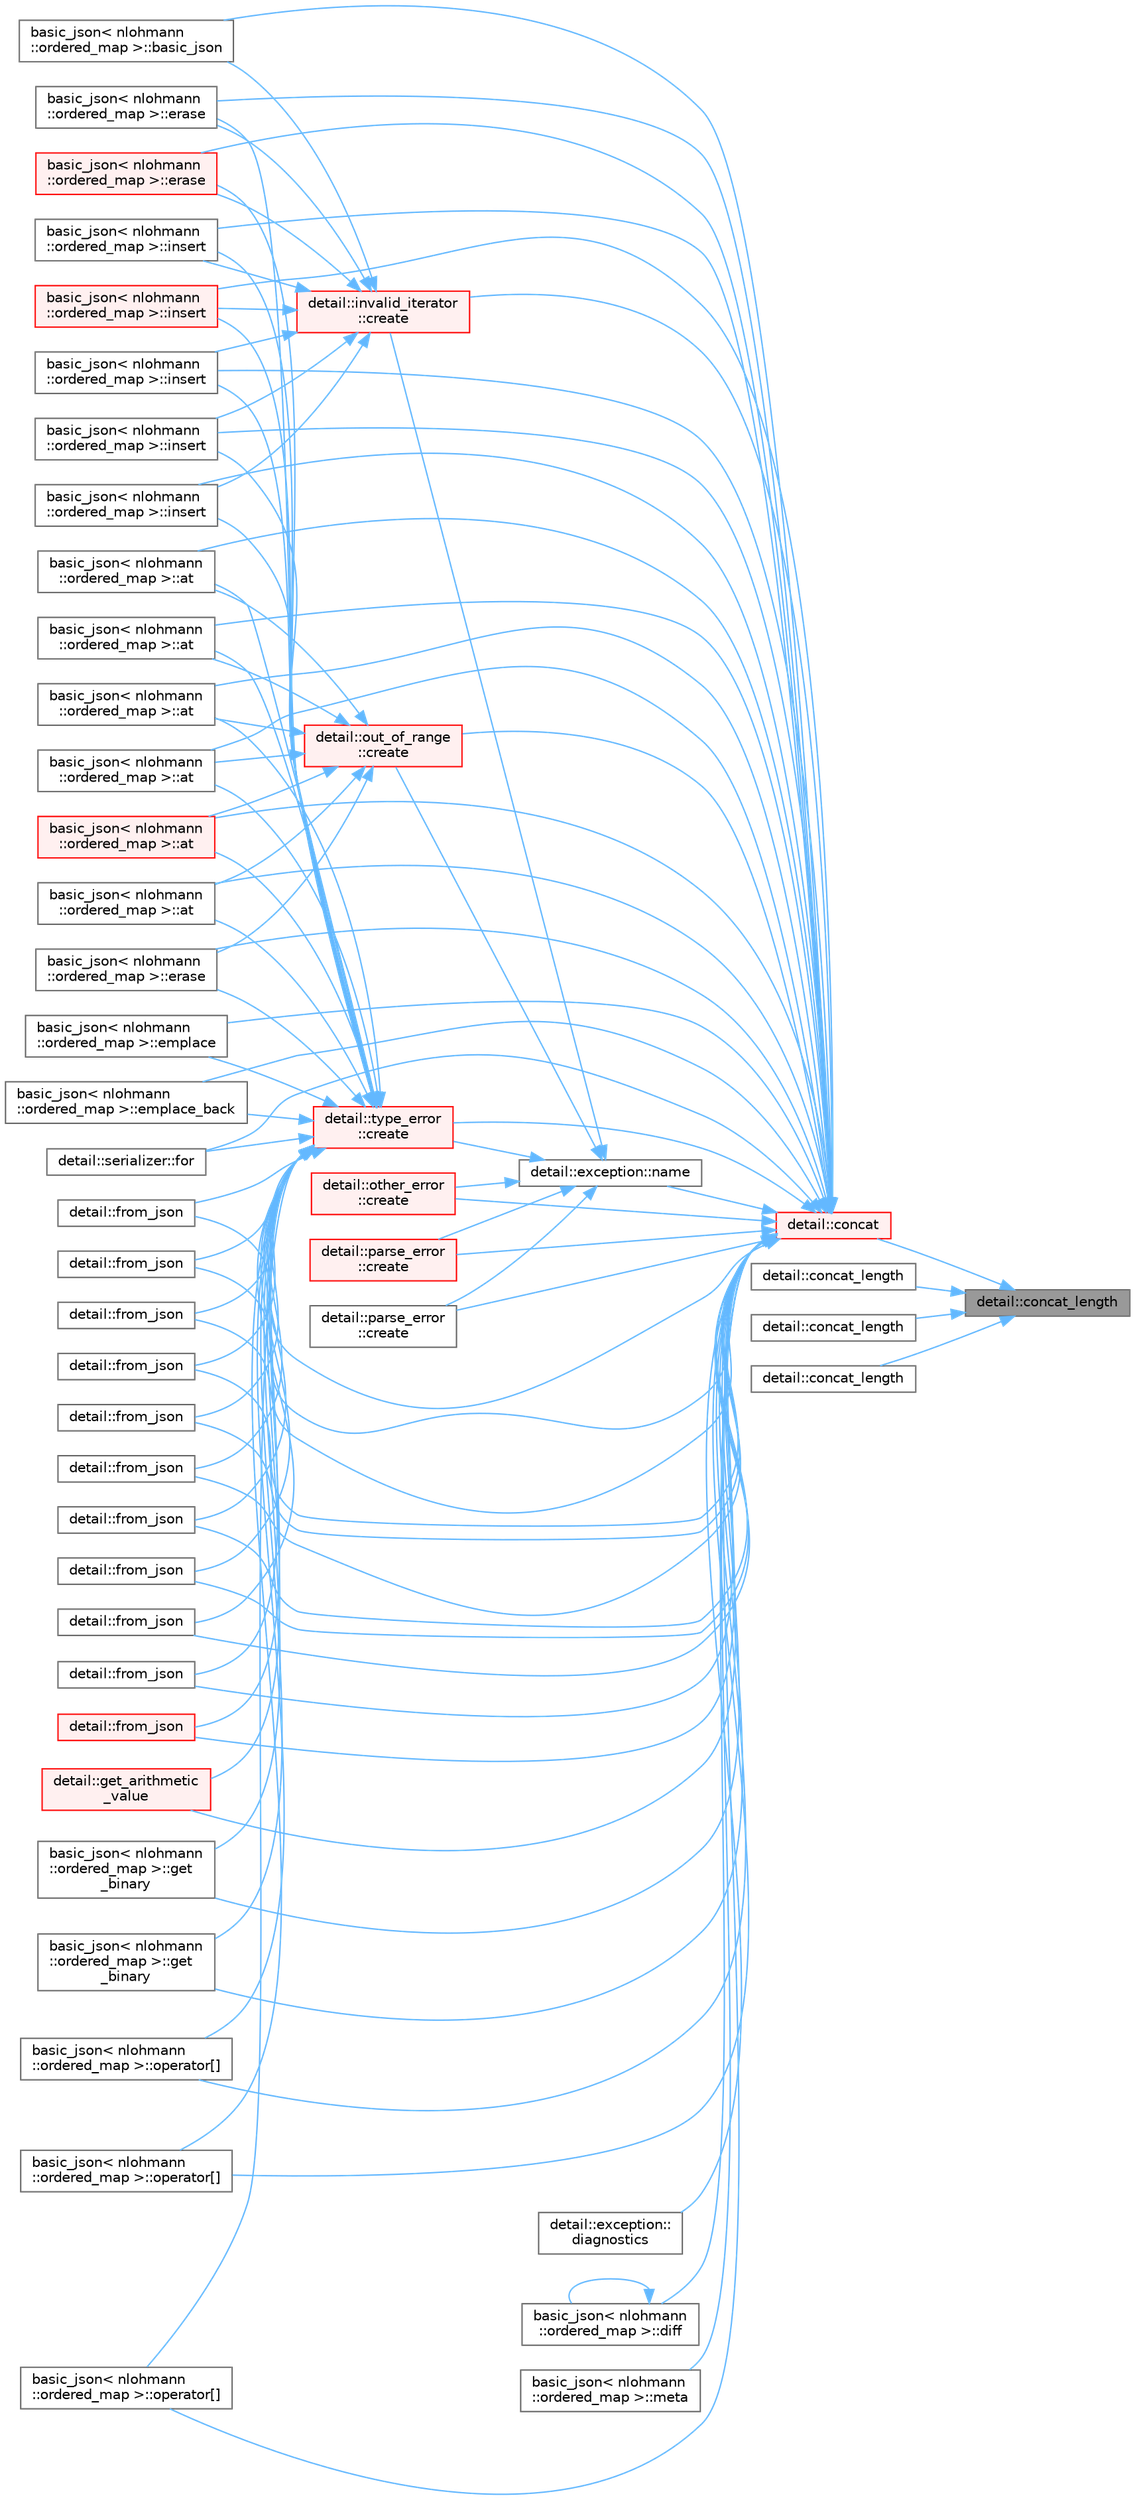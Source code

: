 digraph "detail::concat_length"
{
 // LATEX_PDF_SIZE
  bgcolor="transparent";
  edge [fontname=Helvetica,fontsize=10,labelfontname=Helvetica,labelfontsize=10];
  node [fontname=Helvetica,fontsize=10,shape=box,height=0.2,width=0.4];
  rankdir="RL";
  Node1 [id="Node000001",label="detail::concat_length",height=0.2,width=0.4,color="gray40", fillcolor="grey60", style="filled", fontcolor="black",tooltip=" "];
  Node1 -> Node2 [id="edge1_Node000001_Node000002",dir="back",color="steelblue1",style="solid",tooltip=" "];
  Node2 [id="Node000002",label="detail::concat",height=0.2,width=0.4,color="red", fillcolor="#FFF0F0", style="filled",URL="$namespacedetail.html#a266fb3d4bf633ad6c506434cc91164da",tooltip=" "];
  Node2 -> Node3 [id="edge2_Node000002_Node000003",dir="back",color="steelblue1",style="solid",tooltip=" "];
  Node3 [id="Node000003",label="basic_json\< nlohmann\l::ordered_map \>::at",height=0.2,width=0.4,color="grey40", fillcolor="white", style="filled",URL="$classbasic__json.html#accafaaf23f60bb245ddb1fa0972b33a3",tooltip=" "];
  Node2 -> Node4 [id="edge3_Node000002_Node000004",dir="back",color="steelblue1",style="solid",tooltip=" "];
  Node4 [id="Node000004",label="basic_json\< nlohmann\l::ordered_map \>::at",height=0.2,width=0.4,color="grey40", fillcolor="white", style="filled",URL="$classbasic__json.html#aba9a21714e81e98fc5786a2339ea1665",tooltip=" "];
  Node2 -> Node5 [id="edge4_Node000002_Node000005",dir="back",color="steelblue1",style="solid",tooltip=" "];
  Node5 [id="Node000005",label="basic_json\< nlohmann\l::ordered_map \>::at",height=0.2,width=0.4,color="grey40", fillcolor="white", style="filled",URL="$classbasic__json.html#a4cd9ba2f2164d9cee83b07f76d40843f",tooltip=" "];
  Node2 -> Node6 [id="edge5_Node000002_Node000006",dir="back",color="steelblue1",style="solid",tooltip=" "];
  Node6 [id="Node000006",label="basic_json\< nlohmann\l::ordered_map \>::at",height=0.2,width=0.4,color="grey40", fillcolor="white", style="filled",URL="$classbasic__json.html#a7ae6267ca4bd85e25f61dc5ba30204da",tooltip=" "];
  Node2 -> Node7 [id="edge6_Node000002_Node000007",dir="back",color="steelblue1",style="solid",tooltip=" "];
  Node7 [id="Node000007",label="basic_json\< nlohmann\l::ordered_map \>::at",height=0.2,width=0.4,color="red", fillcolor="#FFF0F0", style="filled",URL="$classbasic__json.html#a899e4623fe377af5c9ad14c40c64280c",tooltip=" "];
  Node2 -> Node10 [id="edge7_Node000002_Node000010",dir="back",color="steelblue1",style="solid",tooltip=" "];
  Node10 [id="Node000010",label="basic_json\< nlohmann\l::ordered_map \>::at",height=0.2,width=0.4,color="grey40", fillcolor="white", style="filled",URL="$classbasic__json.html#af076d8a80f4263cf821da2033d5773b6",tooltip=" "];
  Node2 -> Node11 [id="edge8_Node000002_Node000011",dir="back",color="steelblue1",style="solid",tooltip=" "];
  Node11 [id="Node000011",label="basic_json\< nlohmann\l::ordered_map \>::basic_json",height=0.2,width=0.4,color="grey40", fillcolor="white", style="filled",URL="$classbasic__json.html#af97b4fcd01509076c8a7b32ec1a10aec",tooltip=" "];
  Node2 -> Node12 [id="edge9_Node000002_Node000012",dir="back",color="steelblue1",style="solid",tooltip=" "];
  Node12 [id="Node000012",label="detail::invalid_iterator\l::create",height=0.2,width=0.4,color="red", fillcolor="#FFF0F0", style="filled",URL="$classdetail_1_1invalid__iterator.html#a35d0b713b151188622791891314949f9",tooltip=" "];
  Node12 -> Node11 [id="edge10_Node000012_Node000011",dir="back",color="steelblue1",style="solid",tooltip=" "];
  Node12 -> Node13 [id="edge11_Node000012_Node000013",dir="back",color="steelblue1",style="solid",tooltip=" "];
  Node13 [id="Node000013",label="basic_json\< nlohmann\l::ordered_map \>::erase",height=0.2,width=0.4,color="grey40", fillcolor="white", style="filled",URL="$classbasic__json.html#a437b81c6e968a4192a22bc0de6c4df80",tooltip=" "];
  Node12 -> Node14 [id="edge12_Node000012_Node000014",dir="back",color="steelblue1",style="solid",tooltip=" "];
  Node14 [id="Node000014",label="basic_json\< nlohmann\l::ordered_map \>::erase",height=0.2,width=0.4,color="red", fillcolor="#FFF0F0", style="filled",URL="$classbasic__json.html#a7d0fef086b1b72372113db6ce7446189",tooltip=" "];
  Node12 -> Node16 [id="edge13_Node000012_Node000016",dir="back",color="steelblue1",style="solid",tooltip=" "];
  Node16 [id="Node000016",label="basic_json\< nlohmann\l::ordered_map \>::insert",height=0.2,width=0.4,color="grey40", fillcolor="white", style="filled",URL="$classbasic__json.html#aaf55c485c75ddd7bd5f9791e59d3aec7",tooltip=" "];
  Node12 -> Node17 [id="edge14_Node000012_Node000017",dir="back",color="steelblue1",style="solid",tooltip=" "];
  Node17 [id="Node000017",label="basic_json\< nlohmann\l::ordered_map \>::insert",height=0.2,width=0.4,color="red", fillcolor="#FFF0F0", style="filled",URL="$classbasic__json.html#a7f3817060c2bec896a99cb2c236b9c27",tooltip=" "];
  Node12 -> Node19 [id="edge15_Node000012_Node000019",dir="back",color="steelblue1",style="solid",tooltip=" "];
  Node19 [id="Node000019",label="basic_json\< nlohmann\l::ordered_map \>::insert",height=0.2,width=0.4,color="grey40", fillcolor="white", style="filled",URL="$classbasic__json.html#a68e1707248a00a2608a304da5ae5c911",tooltip=" "];
  Node12 -> Node20 [id="edge16_Node000012_Node000020",dir="back",color="steelblue1",style="solid",tooltip=" "];
  Node20 [id="Node000020",label="basic_json\< nlohmann\l::ordered_map \>::insert",height=0.2,width=0.4,color="grey40", fillcolor="white", style="filled",URL="$classbasic__json.html#abdfee6a3db80431a24c68bfaf038c47d",tooltip=" "];
  Node12 -> Node21 [id="edge17_Node000012_Node000021",dir="back",color="steelblue1",style="solid",tooltip=" "];
  Node21 [id="Node000021",label="basic_json\< nlohmann\l::ordered_map \>::insert",height=0.2,width=0.4,color="grey40", fillcolor="white", style="filled",URL="$classbasic__json.html#a47b623200562da188886a385c716d101",tooltip=" "];
  Node2 -> Node31 [id="edge18_Node000002_Node000031",dir="back",color="steelblue1",style="solid",tooltip=" "];
  Node31 [id="Node000031",label="detail::other_error\l::create",height=0.2,width=0.4,color="red", fillcolor="#FFF0F0", style="filled",URL="$classdetail_1_1other__error.html#a687565ec69bfdf7a15f9a672038b0f0f",tooltip=" "];
  Node2 -> Node33 [id="edge19_Node000002_Node000033",dir="back",color="steelblue1",style="solid",tooltip=" "];
  Node33 [id="Node000033",label="detail::out_of_range\l::create",height=0.2,width=0.4,color="red", fillcolor="#FFF0F0", style="filled",URL="$classdetail_1_1out__of__range.html#a79ea0d3ec02a853629dc827e045ecff5",tooltip=" "];
  Node33 -> Node3 [id="edge20_Node000033_Node000003",dir="back",color="steelblue1",style="solid",tooltip=" "];
  Node33 -> Node4 [id="edge21_Node000033_Node000004",dir="back",color="steelblue1",style="solid",tooltip=" "];
  Node33 -> Node5 [id="edge22_Node000033_Node000005",dir="back",color="steelblue1",style="solid",tooltip=" "];
  Node33 -> Node6 [id="edge23_Node000033_Node000006",dir="back",color="steelblue1",style="solid",tooltip=" "];
  Node33 -> Node7 [id="edge24_Node000033_Node000007",dir="back",color="steelblue1",style="solid",tooltip=" "];
  Node33 -> Node10 [id="edge25_Node000033_Node000010",dir="back",color="steelblue1",style="solid",tooltip=" "];
  Node33 -> Node35 [id="edge26_Node000033_Node000035",dir="back",color="steelblue1",style="solid",tooltip=" "];
  Node35 [id="Node000035",label="basic_json\< nlohmann\l::ordered_map \>::erase",height=0.2,width=0.4,color="grey40", fillcolor="white", style="filled",URL="$classbasic__json.html#ac2c58b5f34c2ff56e27630214f5a9df4",tooltip=" "];
  Node2 -> Node42 [id="edge27_Node000002_Node000042",dir="back",color="steelblue1",style="solid",tooltip=" "];
  Node42 [id="Node000042",label="detail::parse_error\l::create",height=0.2,width=0.4,color="red", fillcolor="#FFF0F0", style="filled",URL="$classdetail_1_1parse__error.html#a07046ea9f33d28f120af188ed674d6df",tooltip="create a parse error exception"];
  Node2 -> Node50 [id="edge28_Node000002_Node000050",dir="back",color="steelblue1",style="solid",tooltip=" "];
  Node50 [id="Node000050",label="detail::parse_error\l::create",height=0.2,width=0.4,color="grey40", fillcolor="white", style="filled",URL="$classdetail_1_1parse__error.html#a55b7ac869c65efd530fbf3dee18c5e9c",tooltip=" "];
  Node2 -> Node51 [id="edge29_Node000002_Node000051",dir="back",color="steelblue1",style="solid",tooltip=" "];
  Node51 [id="Node000051",label="detail::type_error\l::create",height=0.2,width=0.4,color="red", fillcolor="#FFF0F0", style="filled",URL="$classdetail_1_1type__error.html#a2d25372628cf1e09ec67718f4bc42762",tooltip=" "];
  Node51 -> Node3 [id="edge30_Node000051_Node000003",dir="back",color="steelblue1",style="solid",tooltip=" "];
  Node51 -> Node4 [id="edge31_Node000051_Node000004",dir="back",color="steelblue1",style="solid",tooltip=" "];
  Node51 -> Node5 [id="edge32_Node000051_Node000005",dir="back",color="steelblue1",style="solid",tooltip=" "];
  Node51 -> Node6 [id="edge33_Node000051_Node000006",dir="back",color="steelblue1",style="solid",tooltip=" "];
  Node51 -> Node7 [id="edge34_Node000051_Node000007",dir="back",color="steelblue1",style="solid",tooltip=" "];
  Node51 -> Node10 [id="edge35_Node000051_Node000010",dir="back",color="steelblue1",style="solid",tooltip=" "];
  Node51 -> Node53 [id="edge36_Node000051_Node000053",dir="back",color="steelblue1",style="solid",tooltip=" "];
  Node53 [id="Node000053",label="basic_json\< nlohmann\l::ordered_map \>::emplace",height=0.2,width=0.4,color="grey40", fillcolor="white", style="filled",URL="$classbasic__json.html#af298488e59ff260d2ca950070cf19196",tooltip=" "];
  Node51 -> Node54 [id="edge37_Node000051_Node000054",dir="back",color="steelblue1",style="solid",tooltip=" "];
  Node54 [id="Node000054",label="basic_json\< nlohmann\l::ordered_map \>::emplace_back",height=0.2,width=0.4,color="grey40", fillcolor="white", style="filled",URL="$classbasic__json.html#ac5f0a15957842b188826aea98a9cfd3d",tooltip=" "];
  Node51 -> Node35 [id="edge38_Node000051_Node000035",dir="back",color="steelblue1",style="solid",tooltip=" "];
  Node51 -> Node13 [id="edge39_Node000051_Node000013",dir="back",color="steelblue1",style="solid",tooltip=" "];
  Node51 -> Node14 [id="edge40_Node000051_Node000014",dir="back",color="steelblue1",style="solid",tooltip=" "];
  Node51 -> Node55 [id="edge41_Node000051_Node000055",dir="back",color="steelblue1",style="solid",tooltip=" "];
  Node55 [id="Node000055",label="detail::serializer::for",height=0.2,width=0.4,color="grey40", fillcolor="white", style="filled",URL="$classdetail_1_1serializer.html#a491abc2de2affbc9c3490bde110b7f07",tooltip=" "];
  Node51 -> Node56 [id="edge42_Node000051_Node000056",dir="back",color="steelblue1",style="solid",tooltip=" "];
  Node56 [id="Node000056",label="detail::from_json",height=0.2,width=0.4,color="grey40", fillcolor="white", style="filled",URL="$namespacedetail.html#a5679c0faebc99f95ebfd2cb33406cdfc",tooltip=" "];
  Node51 -> Node57 [id="edge43_Node000051_Node000057",dir="back",color="steelblue1",style="solid",tooltip=" "];
  Node57 [id="Node000057",label="detail::from_json",height=0.2,width=0.4,color="grey40", fillcolor="white", style="filled",URL="$namespacedetail.html#a65752fffa784667e7b4ea8bdd0ec6669",tooltip=" "];
  Node51 -> Node58 [id="edge44_Node000051_Node000058",dir="back",color="steelblue1",style="solid",tooltip=" "];
  Node58 [id="Node000058",label="detail::from_json",height=0.2,width=0.4,color="grey40", fillcolor="white", style="filled",URL="$namespacedetail.html#a906affddceb2daa6a462c5c02ce53761",tooltip=" "];
  Node51 -> Node59 [id="edge45_Node000051_Node000059",dir="back",color="steelblue1",style="solid",tooltip=" "];
  Node59 [id="Node000059",label="detail::from_json",height=0.2,width=0.4,color="grey40", fillcolor="white", style="filled",URL="$namespacedetail.html#aa1a92ab7f5de728919535b5714a4eda6",tooltip=" "];
  Node51 -> Node60 [id="edge46_Node000051_Node000060",dir="back",color="steelblue1",style="solid",tooltip=" "];
  Node60 [id="Node000060",label="detail::from_json",height=0.2,width=0.4,color="grey40", fillcolor="white", style="filled",URL="$namespacedetail.html#a6b60b3f3a22e35323af3ecbb1d7e2464",tooltip=" "];
  Node51 -> Node61 [id="edge47_Node000051_Node000061",dir="back",color="steelblue1",style="solid",tooltip=" "];
  Node61 [id="Node000061",label="detail::from_json",height=0.2,width=0.4,color="grey40", fillcolor="white", style="filled",URL="$namespacedetail.html#a1dee67b2f27eb606b7174ff7e7e56c49",tooltip=" "];
  Node51 -> Node62 [id="edge48_Node000051_Node000062",dir="back",color="steelblue1",style="solid",tooltip=" "];
  Node62 [id="Node000062",label="detail::from_json",height=0.2,width=0.4,color="grey40", fillcolor="white", style="filled",URL="$namespacedetail.html#aa0e2a2cdcf751b91b3fd1384add531cd",tooltip=" "];
  Node51 -> Node63 [id="edge49_Node000051_Node000063",dir="back",color="steelblue1",style="solid",tooltip=" "];
  Node63 [id="Node000063",label="detail::from_json",height=0.2,width=0.4,color="grey40", fillcolor="white", style="filled",URL="$namespacedetail.html#a0ad294bce6911925bbb3afaaf5cafb50",tooltip=" "];
  Node51 -> Node64 [id="edge50_Node000051_Node000064",dir="back",color="steelblue1",style="solid",tooltip=" "];
  Node64 [id="Node000064",label="detail::from_json",height=0.2,width=0.4,color="grey40", fillcolor="white", style="filled",URL="$namespacedetail.html#ae1f62aac7ce53a789f545f54e41e8926",tooltip=" "];
  Node51 -> Node65 [id="edge51_Node000051_Node000065",dir="back",color="steelblue1",style="solid",tooltip=" "];
  Node65 [id="Node000065",label="detail::from_json",height=0.2,width=0.4,color="grey40", fillcolor="white", style="filled",URL="$namespacedetail.html#a0b01c920706dca5df2940f1f09728db3",tooltip=" "];
  Node51 -> Node66 [id="edge52_Node000051_Node000066",dir="back",color="steelblue1",style="solid",tooltip=" "];
  Node66 [id="Node000066",label="detail::from_json",height=0.2,width=0.4,color="red", fillcolor="#FFF0F0", style="filled",URL="$namespacedetail.html#ac8fc7fc4703cbd8edd7bb43a94adf92b",tooltip=" "];
  Node51 -> Node68 [id="edge53_Node000051_Node000068",dir="back",color="steelblue1",style="solid",tooltip=" "];
  Node68 [id="Node000068",label="detail::get_arithmetic\l_value",height=0.2,width=0.4,color="red", fillcolor="#FFF0F0", style="filled",URL="$namespacedetail.html#ad10dc6af43ec8e72954eb2ac08c8698b",tooltip=" "];
  Node51 -> Node73 [id="edge54_Node000051_Node000073",dir="back",color="steelblue1",style="solid",tooltip=" "];
  Node73 [id="Node000073",label="basic_json\< nlohmann\l::ordered_map \>::get\l_binary",height=0.2,width=0.4,color="grey40", fillcolor="white", style="filled",URL="$classbasic__json.html#aaa2432a7c01833b02c6330709211ede7",tooltip=" "];
  Node51 -> Node74 [id="edge55_Node000051_Node000074",dir="back",color="steelblue1",style="solid",tooltip=" "];
  Node74 [id="Node000074",label="basic_json\< nlohmann\l::ordered_map \>::get\l_binary",height=0.2,width=0.4,color="grey40", fillcolor="white", style="filled",URL="$classbasic__json.html#a67d6da9fb8325a87d9513f960d88512a",tooltip=" "];
  Node51 -> Node16 [id="edge56_Node000051_Node000016",dir="back",color="steelblue1",style="solid",tooltip=" "];
  Node51 -> Node17 [id="edge57_Node000051_Node000017",dir="back",color="steelblue1",style="solid",tooltip=" "];
  Node51 -> Node19 [id="edge58_Node000051_Node000019",dir="back",color="steelblue1",style="solid",tooltip=" "];
  Node51 -> Node20 [id="edge59_Node000051_Node000020",dir="back",color="steelblue1",style="solid",tooltip=" "];
  Node51 -> Node21 [id="edge60_Node000051_Node000021",dir="back",color="steelblue1",style="solid",tooltip=" "];
  Node51 -> Node75 [id="edge61_Node000051_Node000075",dir="back",color="steelblue1",style="solid",tooltip=" "];
  Node75 [id="Node000075",label="basic_json\< nlohmann\l::ordered_map \>::operator[]",height=0.2,width=0.4,color="grey40", fillcolor="white", style="filled",URL="$classbasic__json.html#a3d3ea17617e94886f3e86ac921095a13",tooltip=" "];
  Node51 -> Node76 [id="edge62_Node000051_Node000076",dir="back",color="steelblue1",style="solid",tooltip=" "];
  Node76 [id="Node000076",label="basic_json\< nlohmann\l::ordered_map \>::operator[]",height=0.2,width=0.4,color="grey40", fillcolor="white", style="filled",URL="$classbasic__json.html#a06fe1a1c7aa8c193c73aa40b17ee5f68",tooltip=" "];
  Node51 -> Node77 [id="edge63_Node000051_Node000077",dir="back",color="steelblue1",style="solid",tooltip=" "];
  Node77 [id="Node000077",label="basic_json\< nlohmann\l::ordered_map \>::operator[]",height=0.2,width=0.4,color="grey40", fillcolor="white", style="filled",URL="$classbasic__json.html#a2e11a3f2a234cd296b515173b6a3b986",tooltip=" "];
  Node2 -> Node105 [id="edge64_Node000002_Node000105",dir="back",color="steelblue1",style="solid",tooltip=" "];
  Node105 [id="Node000105",label="detail::exception::\ldiagnostics",height=0.2,width=0.4,color="grey40", fillcolor="white", style="filled",URL="$classdetail_1_1exception.html#af3739c53fe56a1712754d13dfa561f80",tooltip=" "];
  Node2 -> Node106 [id="edge65_Node000002_Node000106",dir="back",color="steelblue1",style="solid",tooltip=" "];
  Node106 [id="Node000106",label="basic_json\< nlohmann\l::ordered_map \>::diff",height=0.2,width=0.4,color="grey40", fillcolor="white", style="filled",URL="$classbasic__json.html#a699ef418df577e75f28dfce6b04d6c2f",tooltip=" "];
  Node106 -> Node106 [id="edge66_Node000106_Node000106",dir="back",color="steelblue1",style="solid",tooltip=" "];
  Node2 -> Node53 [id="edge67_Node000002_Node000053",dir="back",color="steelblue1",style="solid",tooltip=" "];
  Node2 -> Node54 [id="edge68_Node000002_Node000054",dir="back",color="steelblue1",style="solid",tooltip=" "];
  Node2 -> Node35 [id="edge69_Node000002_Node000035",dir="back",color="steelblue1",style="solid",tooltip=" "];
  Node2 -> Node13 [id="edge70_Node000002_Node000013",dir="back",color="steelblue1",style="solid",tooltip=" "];
  Node2 -> Node14 [id="edge71_Node000002_Node000014",dir="back",color="steelblue1",style="solid",tooltip=" "];
  Node2 -> Node55 [id="edge72_Node000002_Node000055",dir="back",color="steelblue1",style="solid",tooltip=" "];
  Node2 -> Node56 [id="edge73_Node000002_Node000056",dir="back",color="steelblue1",style="solid",tooltip=" "];
  Node2 -> Node57 [id="edge74_Node000002_Node000057",dir="back",color="steelblue1",style="solid",tooltip=" "];
  Node2 -> Node58 [id="edge75_Node000002_Node000058",dir="back",color="steelblue1",style="solid",tooltip=" "];
  Node2 -> Node59 [id="edge76_Node000002_Node000059",dir="back",color="steelblue1",style="solid",tooltip=" "];
  Node2 -> Node60 [id="edge77_Node000002_Node000060",dir="back",color="steelblue1",style="solid",tooltip=" "];
  Node2 -> Node61 [id="edge78_Node000002_Node000061",dir="back",color="steelblue1",style="solid",tooltip=" "];
  Node2 -> Node62 [id="edge79_Node000002_Node000062",dir="back",color="steelblue1",style="solid",tooltip=" "];
  Node2 -> Node63 [id="edge80_Node000002_Node000063",dir="back",color="steelblue1",style="solid",tooltip=" "];
  Node2 -> Node64 [id="edge81_Node000002_Node000064",dir="back",color="steelblue1",style="solid",tooltip=" "];
  Node2 -> Node65 [id="edge82_Node000002_Node000065",dir="back",color="steelblue1",style="solid",tooltip=" "];
  Node2 -> Node66 [id="edge83_Node000002_Node000066",dir="back",color="steelblue1",style="solid",tooltip=" "];
  Node2 -> Node68 [id="edge84_Node000002_Node000068",dir="back",color="steelblue1",style="solid",tooltip=" "];
  Node2 -> Node73 [id="edge85_Node000002_Node000073",dir="back",color="steelblue1",style="solid",tooltip=" "];
  Node2 -> Node74 [id="edge86_Node000002_Node000074",dir="back",color="steelblue1",style="solid",tooltip=" "];
  Node2 -> Node16 [id="edge87_Node000002_Node000016",dir="back",color="steelblue1",style="solid",tooltip=" "];
  Node2 -> Node17 [id="edge88_Node000002_Node000017",dir="back",color="steelblue1",style="solid",tooltip=" "];
  Node2 -> Node19 [id="edge89_Node000002_Node000019",dir="back",color="steelblue1",style="solid",tooltip=" "];
  Node2 -> Node20 [id="edge90_Node000002_Node000020",dir="back",color="steelblue1",style="solid",tooltip=" "];
  Node2 -> Node21 [id="edge91_Node000002_Node000021",dir="back",color="steelblue1",style="solid",tooltip=" "];
  Node2 -> Node107 [id="edge92_Node000002_Node000107",dir="back",color="steelblue1",style="solid",tooltip=" "];
  Node107 [id="Node000107",label="basic_json\< nlohmann\l::ordered_map \>::meta",height=0.2,width=0.4,color="grey40", fillcolor="white", style="filled",URL="$classbasic__json.html#a7b435c2ed2db99cb1daa78ae3c6c4580",tooltip=" "];
  Node2 -> Node108 [id="edge93_Node000002_Node000108",dir="back",color="steelblue1",style="solid",tooltip=" "];
  Node108 [id="Node000108",label="detail::exception::name",height=0.2,width=0.4,color="grey40", fillcolor="white", style="filled",URL="$classdetail_1_1exception.html#a8f1eb56b9964c8dd84d89d0da98d883b",tooltip=" "];
  Node108 -> Node12 [id="edge94_Node000108_Node000012",dir="back",color="steelblue1",style="solid",tooltip=" "];
  Node108 -> Node31 [id="edge95_Node000108_Node000031",dir="back",color="steelblue1",style="solid",tooltip=" "];
  Node108 -> Node33 [id="edge96_Node000108_Node000033",dir="back",color="steelblue1",style="solid",tooltip=" "];
  Node108 -> Node42 [id="edge97_Node000108_Node000042",dir="back",color="steelblue1",style="solid",tooltip=" "];
  Node108 -> Node50 [id="edge98_Node000108_Node000050",dir="back",color="steelblue1",style="solid",tooltip=" "];
  Node108 -> Node51 [id="edge99_Node000108_Node000051",dir="back",color="steelblue1",style="solid",tooltip=" "];
  Node2 -> Node75 [id="edge100_Node000002_Node000075",dir="back",color="steelblue1",style="solid",tooltip=" "];
  Node2 -> Node76 [id="edge101_Node000002_Node000076",dir="back",color="steelblue1",style="solid",tooltip=" "];
  Node2 -> Node77 [id="edge102_Node000002_Node000077",dir="back",color="steelblue1",style="solid",tooltip=" "];
  Node1 -> Node109 [id="edge103_Node000001_Node000109",dir="back",color="steelblue1",style="solid",tooltip=" "];
  Node109 [id="Node000109",label="detail::concat_length",height=0.2,width=0.4,color="grey40", fillcolor="white", style="filled",URL="$namespacedetail.html#a5d26947197a0f2d23110a4f40bd90d85",tooltip=" "];
  Node1 -> Node110 [id="edge104_Node000001_Node000110",dir="back",color="steelblue1",style="solid",tooltip=" "];
  Node110 [id="Node000110",label="detail::concat_length",height=0.2,width=0.4,color="grey40", fillcolor="white", style="filled",URL="$namespacedetail.html#aa5f189c556ba621b4bbb57fe03cd4800",tooltip=" "];
  Node1 -> Node111 [id="edge105_Node000001_Node000111",dir="back",color="steelblue1",style="solid",tooltip=" "];
  Node111 [id="Node000111",label="detail::concat_length",height=0.2,width=0.4,color="grey40", fillcolor="white", style="filled",URL="$namespacedetail.html#a3cd92967d2de985b74ce05092fc21680",tooltip=" "];
}
